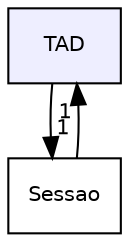 digraph "TAD" {
  compound=true
  node [ fontsize="10", fontname="Helvetica"];
  edge [ labelfontsize="10", labelfontname="Helvetica"];
  dir_87cbdf5eed49f87c790b23e7d898fcab [shape=box, label="TAD", style="filled", fillcolor="#eeeeff", pencolor="black", URL="dir_87cbdf5eed49f87c790b23e7d898fcab.html"];
  dir_2aecd179f33c8dd5db061b9314cb8d63 [shape=box label="Sessao" URL="dir_2aecd179f33c8dd5db061b9314cb8d63.html"];
  dir_87cbdf5eed49f87c790b23e7d898fcab->dir_2aecd179f33c8dd5db061b9314cb8d63 [headlabel="1", labeldistance=1.5 headhref="dir_000007_000006.html"];
  dir_2aecd179f33c8dd5db061b9314cb8d63->dir_87cbdf5eed49f87c790b23e7d898fcab [headlabel="1", labeldistance=1.5 headhref="dir_000006_000007.html"];
}
